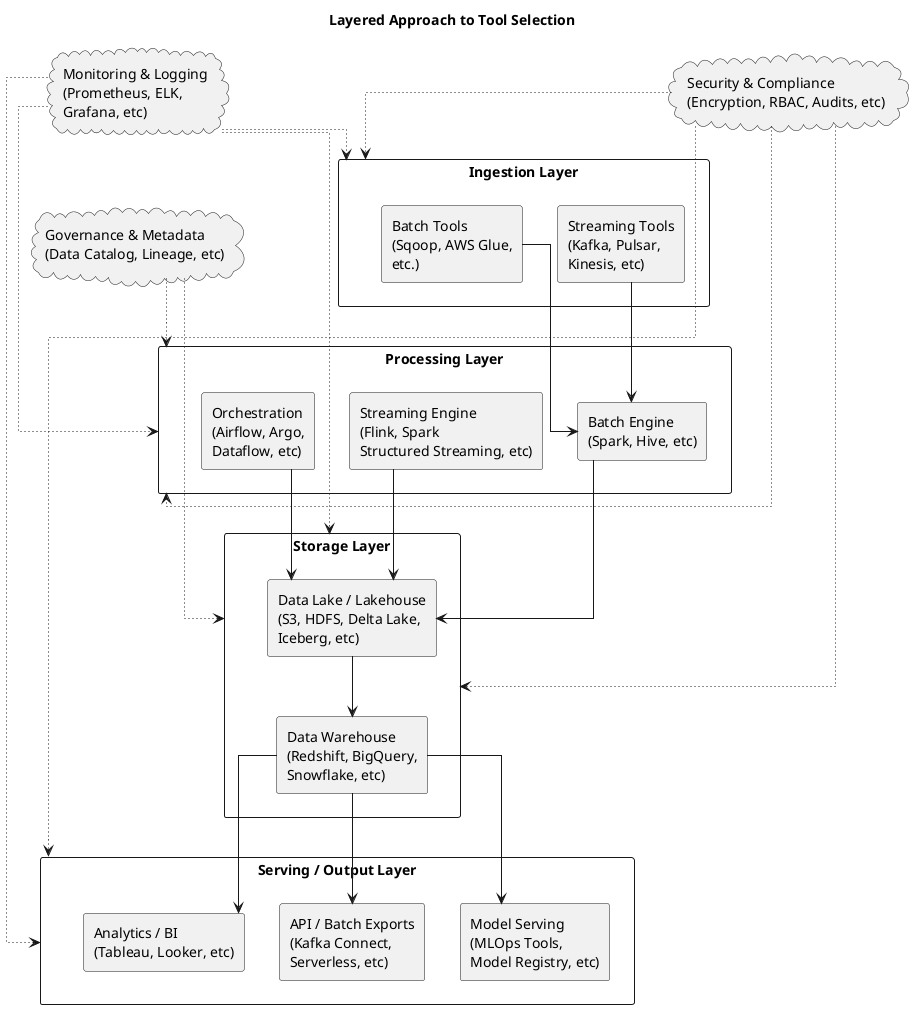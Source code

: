 @startuml
title Layered Approach to Tool Selection

skinparam shadowing false
skinparam linetype ortho

rectangle "Ingestion Layer" as Ingest {
  rectangle "Streaming Tools\n(Kafka, Pulsar,\nKinesis, etc)" as Streaming
  rectangle "Batch Tools\n(Sqoop, AWS Glue,\netc.)" as BatchIngest
}

rectangle "Processing Layer" as Process {
  rectangle "Batch Engine\n(Spark, Hive, etc)" as BatchProcess
  rectangle "Streaming Engine\n(Flink, Spark\nStructured Streaming, etc)" as StreamProcess
  rectangle "Orchestration\n(Airflow, Argo,\nDataflow, etc)" as Orchestration
}

rectangle "Storage Layer" as Storage {
  rectangle "Data Lake / Lakehouse\n(S3, HDFS, Delta Lake,\nIceberg, etc)" as DataLake
  rectangle "Data Warehouse\n(Redshift, BigQuery,\nSnowflake, etc)" as DataWarehouse
}

rectangle "Serving / Output Layer" as Serve {
  rectangle "Analytics / BI\n(Tableau, Looker, etc)" as Analytics
  rectangle "Model Serving\n(MLOps Tools,\nModel Registry, etc)" as ModelServing
  rectangle "API / Batch Exports\n(Kafka Connect,\nServerless, etc)" as APIExports
}

cloud "Security & Compliance\n(Encryption, RBAC, Audits, etc)" as SC
cloud "Governance & Metadata\n(Data Catalog, Lineage, etc)" as GM
cloud "Monitoring & Logging\n(Prometheus, ELK,\nGrafana, etc)" as ML

Streaming -down-> BatchProcess
BatchIngest -down-> BatchProcess
BatchProcess -down-> DataLake
StreamProcess -down-> DataLake
Orchestration -down-> DataLake
DataLake -down-> DataWarehouse
DataWarehouse -down-> Analytics
DataWarehouse -down-> ModelServing
DataWarehouse -down-> APIExports

SC -[dotted]-> Ingest
SC -[dotted]-> Process
SC -[dotted]-> Storage
SC -[dotted]-> Serve

GM -[dotted]-> Process
GM -[dotted]-> Storage

ML -[dotted]-> Ingest
ML -[dotted]-> Process
ML -[dotted]-> Storage
ML -[dotted]-> Serve

@enduml
